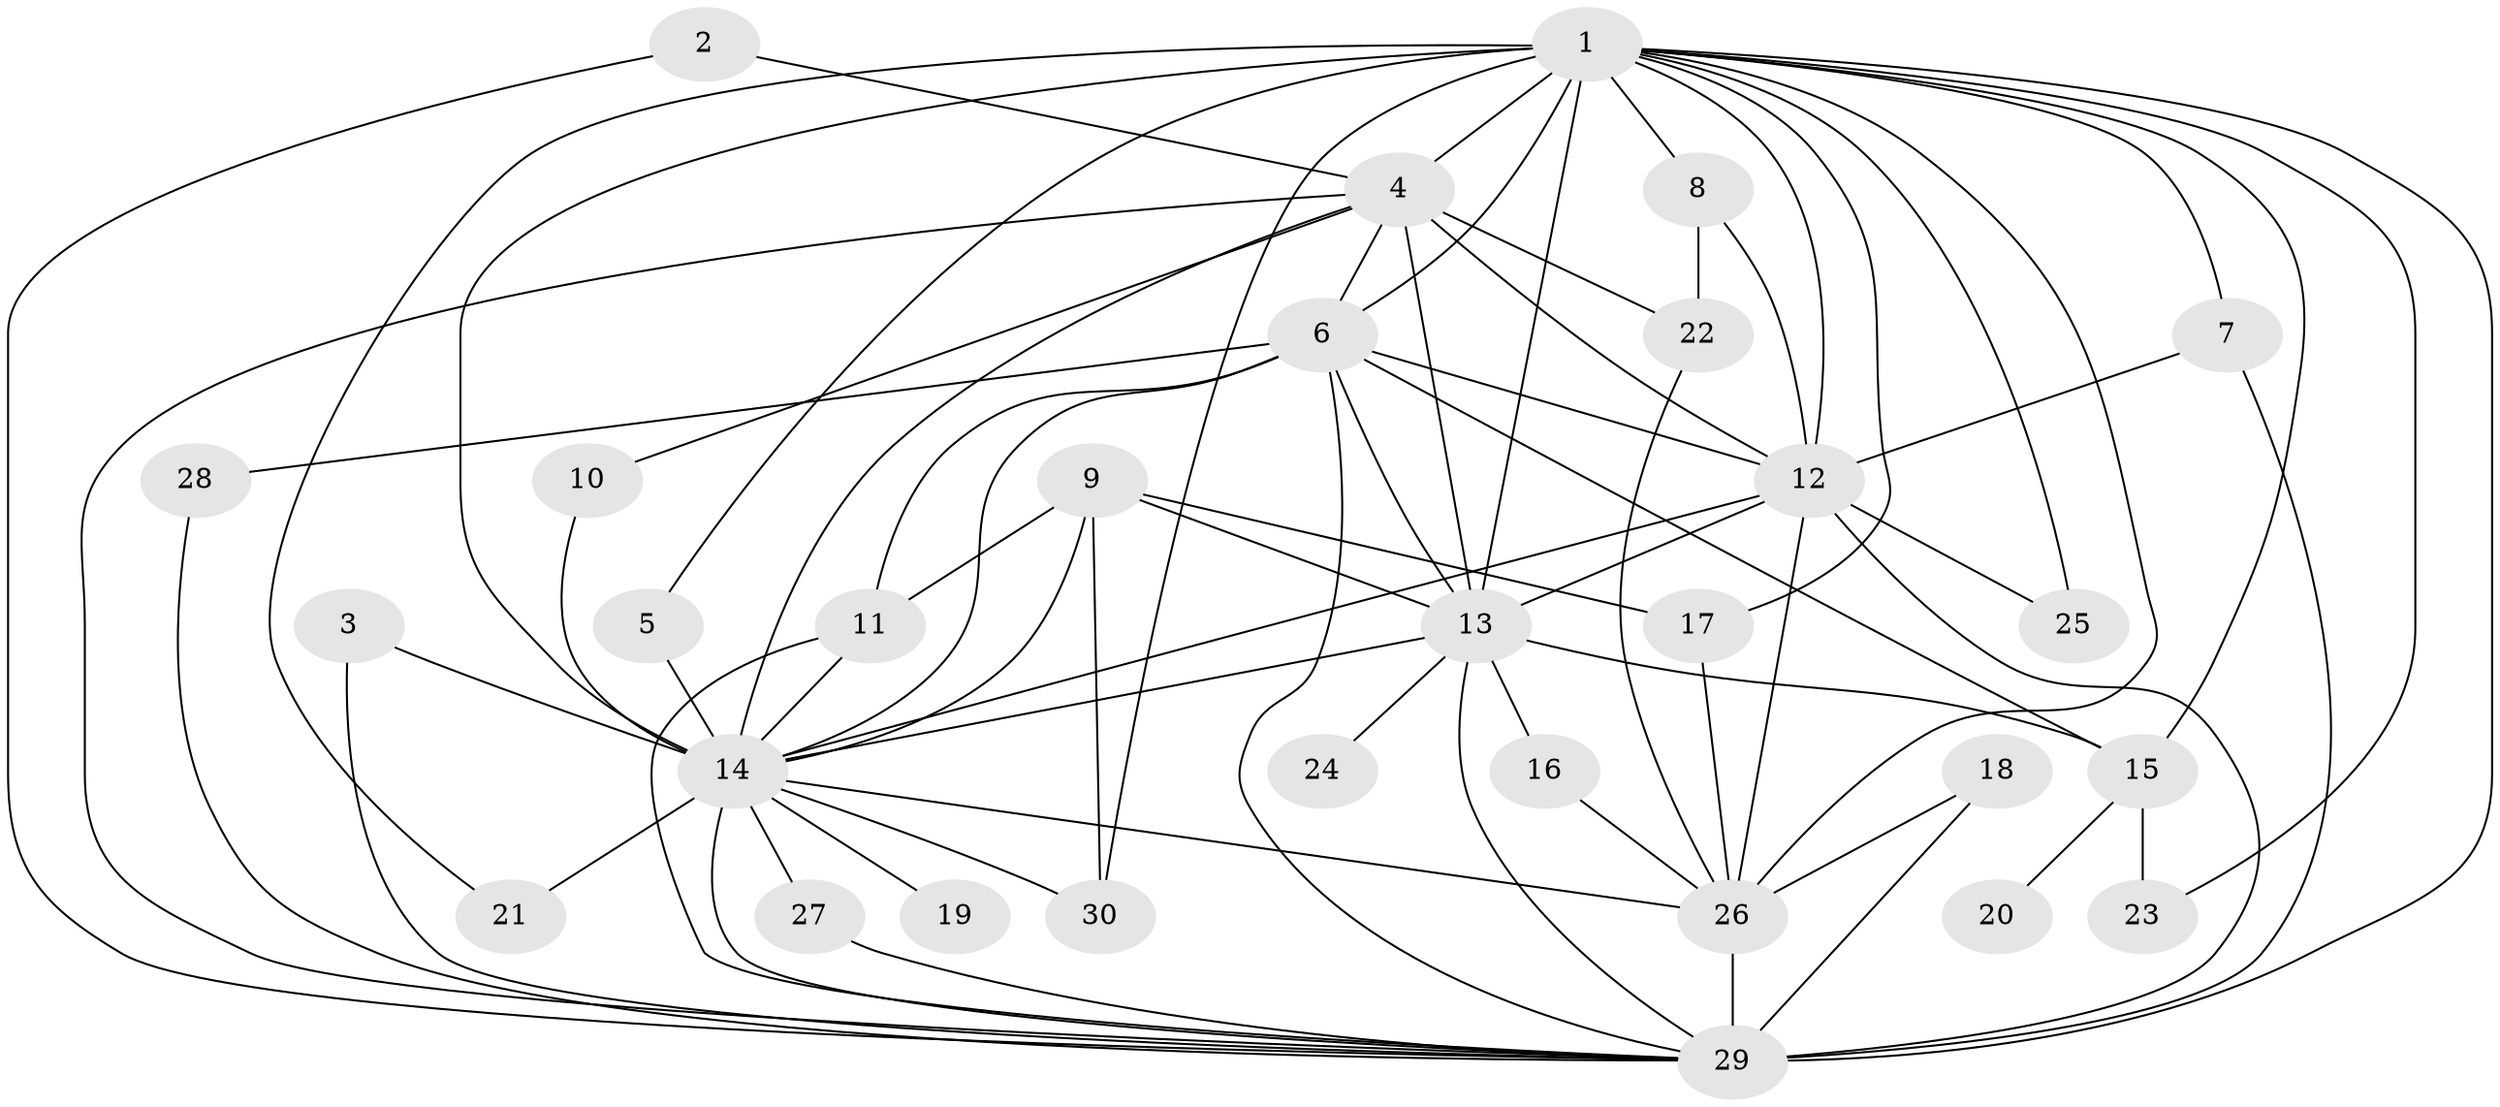 // original degree distribution, {12: 0.05084745762711865, 16: 0.05084745762711865, 21: 0.01694915254237288, 26: 0.01694915254237288, 14: 0.01694915254237288, 15: 0.01694915254237288, 3: 0.1864406779661017, 2: 0.559322033898305, 7: 0.01694915254237288, 4: 0.05084745762711865, 8: 0.01694915254237288}
// Generated by graph-tools (version 1.1) at 2025/01/03/09/25 03:01:20]
// undirected, 30 vertices, 73 edges
graph export_dot {
graph [start="1"]
  node [color=gray90,style=filled];
  1;
  2;
  3;
  4;
  5;
  6;
  7;
  8;
  9;
  10;
  11;
  12;
  13;
  14;
  15;
  16;
  17;
  18;
  19;
  20;
  21;
  22;
  23;
  24;
  25;
  26;
  27;
  28;
  29;
  30;
  1 -- 4 [weight=4.0];
  1 -- 5 [weight=1.0];
  1 -- 6 [weight=4.0];
  1 -- 7 [weight=1.0];
  1 -- 8 [weight=1.0];
  1 -- 12 [weight=4.0];
  1 -- 13 [weight=4.0];
  1 -- 14 [weight=6.0];
  1 -- 15 [weight=1.0];
  1 -- 17 [weight=1.0];
  1 -- 21 [weight=1.0];
  1 -- 23 [weight=1.0];
  1 -- 25 [weight=1.0];
  1 -- 26 [weight=1.0];
  1 -- 29 [weight=6.0];
  1 -- 30 [weight=1.0];
  2 -- 4 [weight=1.0];
  2 -- 29 [weight=1.0];
  3 -- 14 [weight=1.0];
  3 -- 29 [weight=1.0];
  4 -- 6 [weight=2.0];
  4 -- 10 [weight=1.0];
  4 -- 12 [weight=2.0];
  4 -- 13 [weight=1.0];
  4 -- 14 [weight=1.0];
  4 -- 22 [weight=1.0];
  4 -- 29 [weight=2.0];
  5 -- 14 [weight=2.0];
  6 -- 11 [weight=1.0];
  6 -- 12 [weight=2.0];
  6 -- 13 [weight=1.0];
  6 -- 14 [weight=1.0];
  6 -- 15 [weight=2.0];
  6 -- 28 [weight=1.0];
  6 -- 29 [weight=1.0];
  7 -- 12 [weight=1.0];
  7 -- 29 [weight=1.0];
  8 -- 12 [weight=1.0];
  8 -- 22 [weight=1.0];
  9 -- 11 [weight=1.0];
  9 -- 13 [weight=1.0];
  9 -- 14 [weight=1.0];
  9 -- 17 [weight=1.0];
  9 -- 30 [weight=1.0];
  10 -- 14 [weight=1.0];
  11 -- 14 [weight=1.0];
  11 -- 29 [weight=1.0];
  12 -- 13 [weight=2.0];
  12 -- 14 [weight=1.0];
  12 -- 25 [weight=1.0];
  12 -- 26 [weight=1.0];
  12 -- 29 [weight=2.0];
  13 -- 14 [weight=2.0];
  13 -- 15 [weight=1.0];
  13 -- 16 [weight=1.0];
  13 -- 24 [weight=1.0];
  13 -- 29 [weight=1.0];
  14 -- 19 [weight=1.0];
  14 -- 21 [weight=2.0];
  14 -- 26 [weight=1.0];
  14 -- 27 [weight=1.0];
  14 -- 29 [weight=1.0];
  14 -- 30 [weight=1.0];
  15 -- 20 [weight=1.0];
  15 -- 23 [weight=1.0];
  16 -- 26 [weight=1.0];
  17 -- 26 [weight=1.0];
  18 -- 26 [weight=1.0];
  18 -- 29 [weight=1.0];
  22 -- 26 [weight=1.0];
  26 -- 29 [weight=1.0];
  27 -- 29 [weight=1.0];
  28 -- 29 [weight=1.0];
}
